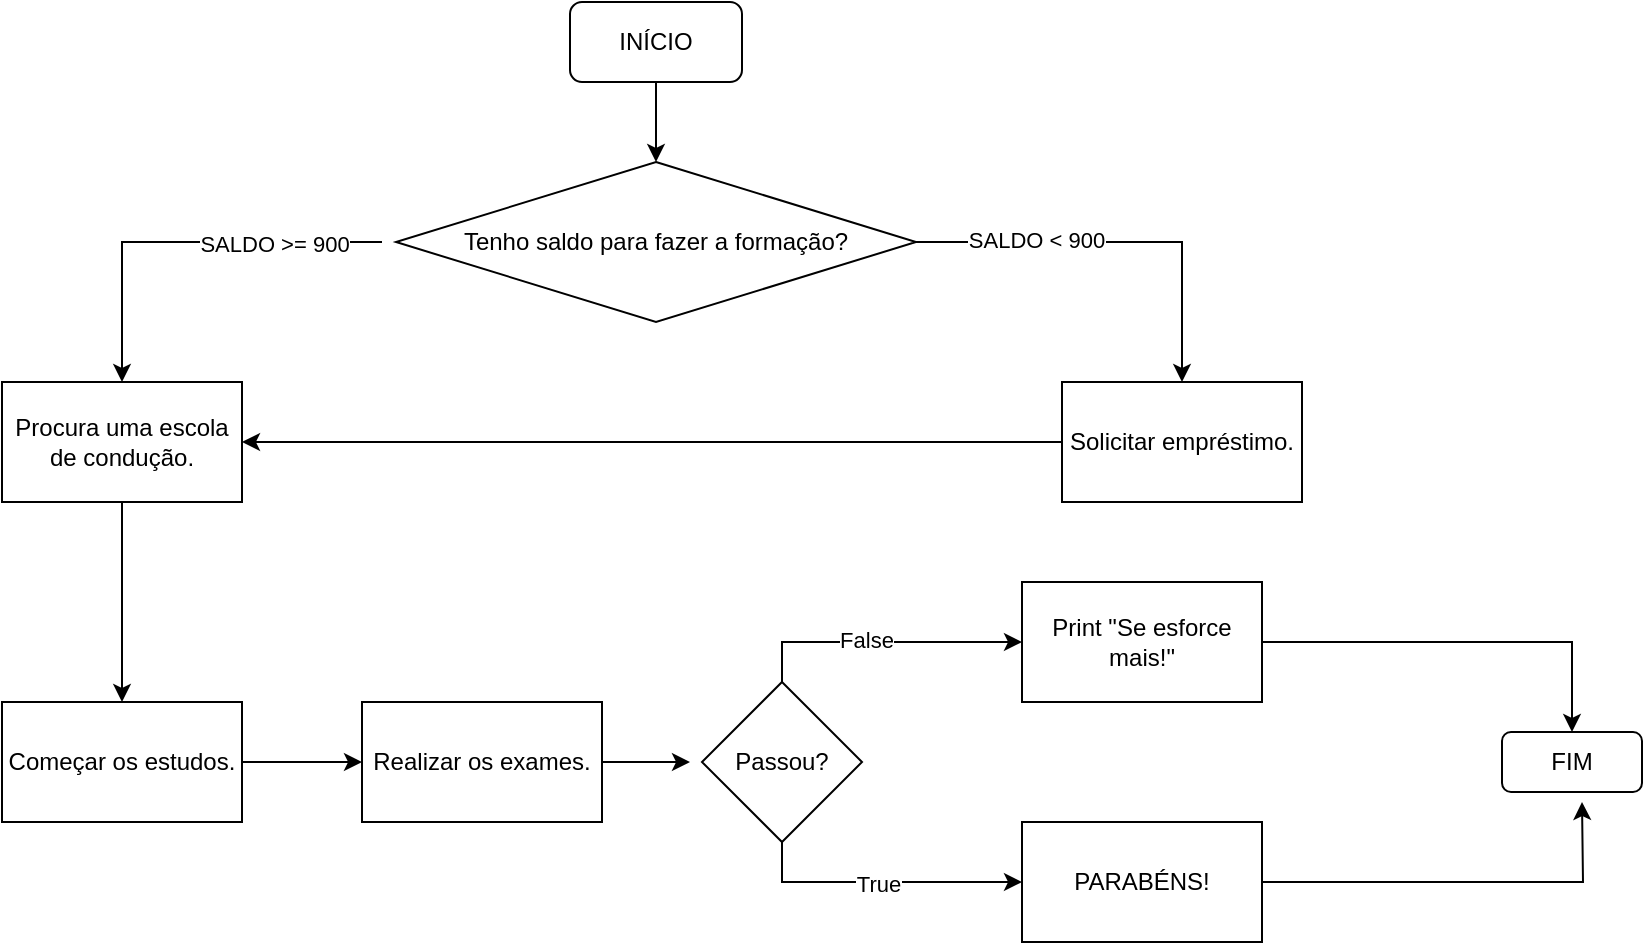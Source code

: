 <mxfile version="24.6.3" type="device" pages="2">
  <diagram name="Página-1" id="I3CLivbpcBwlx8p8rUmH">
    <mxGraphModel dx="880" dy="506" grid="1" gridSize="10" guides="1" tooltips="1" connect="1" arrows="1" fold="1" page="1" pageScale="1" pageWidth="827" pageHeight="1169" math="0" shadow="0">
      <root>
        <mxCell id="0" />
        <mxCell id="1" parent="0" />
        <mxCell id="h4cOqLWfRs5D95jNDOQz-2" style="edgeStyle=orthogonalEdgeStyle;rounded=0;orthogonalLoop=1;jettySize=auto;html=1;" edge="1" parent="1" source="h4cOqLWfRs5D95jNDOQz-1">
          <mxGeometry relative="1" as="geometry">
            <mxPoint x="397" y="80" as="targetPoint" />
          </mxGeometry>
        </mxCell>
        <mxCell id="h4cOqLWfRs5D95jNDOQz-1" value="INÍCIO" style="rounded=1;whiteSpace=wrap;html=1;" vertex="1" parent="1">
          <mxGeometry x="354" width="86" height="40" as="geometry" />
        </mxCell>
        <mxCell id="h4cOqLWfRs5D95jNDOQz-8" style="edgeStyle=orthogonalEdgeStyle;rounded=0;orthogonalLoop=1;jettySize=auto;html=1;" edge="1" parent="1">
          <mxGeometry relative="1" as="geometry">
            <mxPoint x="130" y="190" as="targetPoint" />
            <mxPoint x="260" y="120" as="sourcePoint" />
            <Array as="points">
              <mxPoint x="130" y="120" />
            </Array>
          </mxGeometry>
        </mxCell>
        <mxCell id="h4cOqLWfRs5D95jNDOQz-12" value="SALDO &amp;gt;= 900" style="edgeLabel;html=1;align=center;verticalAlign=middle;resizable=0;points=[];" vertex="1" connectable="0" parent="h4cOqLWfRs5D95jNDOQz-8">
          <mxGeometry x="-0.456" y="1" relative="1" as="geometry">
            <mxPoint as="offset" />
          </mxGeometry>
        </mxCell>
        <mxCell id="h4cOqLWfRs5D95jNDOQz-10" style="edgeStyle=orthogonalEdgeStyle;rounded=0;orthogonalLoop=1;jettySize=auto;html=1;" edge="1" parent="1" source="h4cOqLWfRs5D95jNDOQz-4" target="h4cOqLWfRs5D95jNDOQz-11">
          <mxGeometry relative="1" as="geometry">
            <mxPoint x="600" y="210" as="targetPoint" />
            <Array as="points">
              <mxPoint x="660" y="120" />
            </Array>
          </mxGeometry>
        </mxCell>
        <mxCell id="h4cOqLWfRs5D95jNDOQz-13" value="SALDO &amp;lt; 900" style="edgeLabel;html=1;align=center;verticalAlign=middle;resizable=0;points=[];" vertex="1" connectable="0" parent="h4cOqLWfRs5D95jNDOQz-10">
          <mxGeometry x="-0.413" y="1" relative="1" as="geometry">
            <mxPoint as="offset" />
          </mxGeometry>
        </mxCell>
        <mxCell id="h4cOqLWfRs5D95jNDOQz-4" value="Tenho saldo para fazer a formação?" style="rhombus;whiteSpace=wrap;html=1;" vertex="1" parent="1">
          <mxGeometry x="267" y="80" width="260" height="80" as="geometry" />
        </mxCell>
        <mxCell id="h4cOqLWfRs5D95jNDOQz-19" style="edgeStyle=orthogonalEdgeStyle;rounded=0;orthogonalLoop=1;jettySize=auto;html=1;" edge="1" parent="1" source="h4cOqLWfRs5D95jNDOQz-9" target="h4cOqLWfRs5D95jNDOQz-14">
          <mxGeometry relative="1" as="geometry" />
        </mxCell>
        <mxCell id="h4cOqLWfRs5D95jNDOQz-9" value="Procura uma escola de condução." style="rounded=0;whiteSpace=wrap;html=1;" vertex="1" parent="1">
          <mxGeometry x="70" y="190" width="120" height="60" as="geometry" />
        </mxCell>
        <mxCell id="h4cOqLWfRs5D95jNDOQz-17" style="edgeStyle=orthogonalEdgeStyle;rounded=0;orthogonalLoop=1;jettySize=auto;html=1;entryX=1;entryY=0.5;entryDx=0;entryDy=0;" edge="1" parent="1" source="h4cOqLWfRs5D95jNDOQz-11" target="h4cOqLWfRs5D95jNDOQz-9">
          <mxGeometry relative="1" as="geometry" />
        </mxCell>
        <mxCell id="h4cOqLWfRs5D95jNDOQz-11" value="Solicitar empréstimo." style="rounded=0;whiteSpace=wrap;html=1;" vertex="1" parent="1">
          <mxGeometry x="600" y="190" width="120" height="60" as="geometry" />
        </mxCell>
        <mxCell id="h4cOqLWfRs5D95jNDOQz-20" style="edgeStyle=orthogonalEdgeStyle;rounded=0;orthogonalLoop=1;jettySize=auto;html=1;" edge="1" parent="1" source="h4cOqLWfRs5D95jNDOQz-14" target="h4cOqLWfRs5D95jNDOQz-21">
          <mxGeometry relative="1" as="geometry">
            <mxPoint x="270" y="380" as="targetPoint" />
          </mxGeometry>
        </mxCell>
        <mxCell id="h4cOqLWfRs5D95jNDOQz-14" value="Começar os estudos." style="rounded=0;whiteSpace=wrap;html=1;" vertex="1" parent="1">
          <mxGeometry x="70" y="350" width="120" height="60" as="geometry" />
        </mxCell>
        <mxCell id="h4cOqLWfRs5D95jNDOQz-22" style="edgeStyle=orthogonalEdgeStyle;rounded=0;orthogonalLoop=1;jettySize=auto;html=1;" edge="1" parent="1" source="h4cOqLWfRs5D95jNDOQz-21">
          <mxGeometry relative="1" as="geometry">
            <mxPoint x="414" y="380" as="targetPoint" />
          </mxGeometry>
        </mxCell>
        <mxCell id="h4cOqLWfRs5D95jNDOQz-21" value="Realizar os exames." style="rounded=0;whiteSpace=wrap;html=1;" vertex="1" parent="1">
          <mxGeometry x="250" y="350" width="120" height="60" as="geometry" />
        </mxCell>
        <mxCell id="h4cOqLWfRs5D95jNDOQz-25" style="edgeStyle=orthogonalEdgeStyle;rounded=0;orthogonalLoop=1;jettySize=auto;html=1;exitX=0.5;exitY=0;exitDx=0;exitDy=0;" edge="1" parent="1" source="h4cOqLWfRs5D95jNDOQz-24" target="h4cOqLWfRs5D95jNDOQz-26">
          <mxGeometry relative="1" as="geometry">
            <mxPoint x="630" y="290" as="targetPoint" />
            <Array as="points">
              <mxPoint x="460" y="320" />
            </Array>
          </mxGeometry>
        </mxCell>
        <mxCell id="h4cOqLWfRs5D95jNDOQz-27" value="False" style="edgeLabel;html=1;align=center;verticalAlign=middle;resizable=0;points=[];" vertex="1" connectable="0" parent="h4cOqLWfRs5D95jNDOQz-25">
          <mxGeometry x="-0.114" y="1" relative="1" as="geometry">
            <mxPoint as="offset" />
          </mxGeometry>
        </mxCell>
        <mxCell id="h4cOqLWfRs5D95jNDOQz-28" style="edgeStyle=orthogonalEdgeStyle;rounded=0;orthogonalLoop=1;jettySize=auto;html=1;" edge="1" parent="1" source="h4cOqLWfRs5D95jNDOQz-24" target="h4cOqLWfRs5D95jNDOQz-29">
          <mxGeometry relative="1" as="geometry">
            <mxPoint x="600" y="451" as="targetPoint" />
            <Array as="points">
              <mxPoint x="460" y="440" />
              <mxPoint x="601" y="440" />
            </Array>
          </mxGeometry>
        </mxCell>
        <mxCell id="h4cOqLWfRs5D95jNDOQz-30" value="True" style="edgeLabel;html=1;align=center;verticalAlign=middle;resizable=0;points=[];" vertex="1" connectable="0" parent="h4cOqLWfRs5D95jNDOQz-28">
          <mxGeometry x="-0.029" y="-1" relative="1" as="geometry">
            <mxPoint as="offset" />
          </mxGeometry>
        </mxCell>
        <mxCell id="h4cOqLWfRs5D95jNDOQz-24" value="Passou?" style="rhombus;whiteSpace=wrap;html=1;" vertex="1" parent="1">
          <mxGeometry x="420" y="340" width="80" height="80" as="geometry" />
        </mxCell>
        <mxCell id="h4cOqLWfRs5D95jNDOQz-36" style="edgeStyle=orthogonalEdgeStyle;rounded=0;orthogonalLoop=1;jettySize=auto;html=1;entryX=0.5;entryY=0;entryDx=0;entryDy=0;" edge="1" parent="1" source="h4cOqLWfRs5D95jNDOQz-26" target="h4cOqLWfRs5D95jNDOQz-32">
          <mxGeometry relative="1" as="geometry" />
        </mxCell>
        <mxCell id="h4cOqLWfRs5D95jNDOQz-26" value="Print &quot;Se esforce mais!&quot;" style="rounded=0;whiteSpace=wrap;html=1;" vertex="1" parent="1">
          <mxGeometry x="580" y="290" width="120" height="60" as="geometry" />
        </mxCell>
        <mxCell id="h4cOqLWfRs5D95jNDOQz-37" style="edgeStyle=orthogonalEdgeStyle;rounded=0;orthogonalLoop=1;jettySize=auto;html=1;" edge="1" parent="1" source="h4cOqLWfRs5D95jNDOQz-29">
          <mxGeometry relative="1" as="geometry">
            <mxPoint x="860" y="400" as="targetPoint" />
          </mxGeometry>
        </mxCell>
        <mxCell id="h4cOqLWfRs5D95jNDOQz-29" value="PARABÉNS!" style="rounded=0;whiteSpace=wrap;html=1;" vertex="1" parent="1">
          <mxGeometry x="580" y="410" width="120" height="60" as="geometry" />
        </mxCell>
        <mxCell id="h4cOqLWfRs5D95jNDOQz-32" value="FIM" style="rounded=1;whiteSpace=wrap;html=1;" vertex="1" parent="1">
          <mxGeometry x="820" y="365" width="70" height="30" as="geometry" />
        </mxCell>
      </root>
    </mxGraphModel>
  </diagram>
  <diagram id="R3QOLJu5DMkeIaQs7Q2s" name="Página-2">
    <mxGraphModel dx="733" dy="422" grid="1" gridSize="10" guides="1" tooltips="1" connect="1" arrows="1" fold="1" page="1" pageScale="1" pageWidth="827" pageHeight="1169" math="0" shadow="0">
      <root>
        <mxCell id="0" />
        <mxCell id="1" parent="0" />
        <mxCell id="_tywXUkaUAYZo52_i_bX-2" style="edgeStyle=orthogonalEdgeStyle;rounded=0;orthogonalLoop=1;jettySize=auto;html=1;" edge="1" parent="1" source="_tywXUkaUAYZo52_i_bX-1">
          <mxGeometry relative="1" as="geometry">
            <mxPoint x="414" y="90" as="targetPoint" />
          </mxGeometry>
        </mxCell>
        <mxCell id="_tywXUkaUAYZo52_i_bX-1" value="INÍCIO" style="rounded=1;whiteSpace=wrap;html=1;" vertex="1" parent="1">
          <mxGeometry x="371" width="86" height="30" as="geometry" />
        </mxCell>
        <mxCell id="_tywXUkaUAYZo52_i_bX-6" style="edgeStyle=orthogonalEdgeStyle;rounded=0;orthogonalLoop=1;jettySize=auto;html=1;" edge="1" parent="1" source="_tywXUkaUAYZo52_i_bX-5" target="_tywXUkaUAYZo52_i_bX-7">
          <mxGeometry relative="1" as="geometry">
            <mxPoint x="140" y="200" as="targetPoint" />
          </mxGeometry>
        </mxCell>
        <mxCell id="fRCC1oFCYJZd2tuKGRjM-1" value="ºC &amp;gt;= 20ºC" style="edgeLabel;html=1;align=center;verticalAlign=middle;resizable=0;points=[];" vertex="1" connectable="0" parent="_tywXUkaUAYZo52_i_bX-6">
          <mxGeometry x="-0.474" y="1" relative="1" as="geometry">
            <mxPoint as="offset" />
          </mxGeometry>
        </mxCell>
        <mxCell id="_tywXUkaUAYZo52_i_bX-10" style="edgeStyle=orthogonalEdgeStyle;rounded=0;orthogonalLoop=1;jettySize=auto;html=1;" edge="1" parent="1" source="_tywXUkaUAYZo52_i_bX-5" target="_tywXUkaUAYZo52_i_bX-9">
          <mxGeometry relative="1" as="geometry" />
        </mxCell>
        <mxCell id="fRCC1oFCYJZd2tuKGRjM-2" value="ºC &amp;lt; 20ºC e ºC &amp;gt;= 14ºC" style="edgeLabel;html=1;align=center;verticalAlign=middle;resizable=0;points=[];" vertex="1" connectable="0" parent="_tywXUkaUAYZo52_i_bX-10">
          <mxGeometry x="-0.125" relative="1" as="geometry">
            <mxPoint as="offset" />
          </mxGeometry>
        </mxCell>
        <mxCell id="_tywXUkaUAYZo52_i_bX-11" style="edgeStyle=orthogonalEdgeStyle;rounded=0;orthogonalLoop=1;jettySize=auto;html=1;exitX=1;exitY=0.5;exitDx=0;exitDy=0;" edge="1" parent="1" source="_tywXUkaUAYZo52_i_bX-5" target="_tywXUkaUAYZo52_i_bX-12">
          <mxGeometry relative="1" as="geometry">
            <mxPoint x="690" y="240" as="targetPoint" />
          </mxGeometry>
        </mxCell>
        <mxCell id="fRCC1oFCYJZd2tuKGRjM-3" value="ºC &amp;lt; 14ºC" style="edgeLabel;html=1;align=center;verticalAlign=middle;resizable=0;points=[];" vertex="1" connectable="0" parent="_tywXUkaUAYZo52_i_bX-11">
          <mxGeometry x="-0.37" y="2" relative="1" as="geometry">
            <mxPoint as="offset" />
          </mxGeometry>
        </mxCell>
        <mxCell id="_tywXUkaUAYZo52_i_bX-5" value="Qual tipo de roupa devo escolher?" style="rhombus;whiteSpace=wrap;html=1;" vertex="1" parent="1">
          <mxGeometry x="284" y="90" width="260" height="80" as="geometry" />
        </mxCell>
        <mxCell id="fRCC1oFCYJZd2tuKGRjM-8" style="edgeStyle=orthogonalEdgeStyle;rounded=0;orthogonalLoop=1;jettySize=auto;html=1;entryX=0.5;entryY=0;entryDx=0;entryDy=0;" edge="1" parent="1" source="_tywXUkaUAYZo52_i_bX-7" target="fRCC1oFCYJZd2tuKGRjM-4">
          <mxGeometry relative="1" as="geometry">
            <Array as="points">
              <mxPoint x="130" y="390" />
              <mxPoint x="414" y="390" />
            </Array>
          </mxGeometry>
        </mxCell>
        <mxCell id="_tywXUkaUAYZo52_i_bX-7" value="Camiseta e short." style="rounded=0;whiteSpace=wrap;html=1;" vertex="1" parent="1">
          <mxGeometry x="70" y="250" width="120" height="60" as="geometry" />
        </mxCell>
        <mxCell id="fRCC1oFCYJZd2tuKGRjM-5" style="edgeStyle=orthogonalEdgeStyle;rounded=0;orthogonalLoop=1;jettySize=auto;html=1;entryX=0.5;entryY=0;entryDx=0;entryDy=0;" edge="1" parent="1" source="_tywXUkaUAYZo52_i_bX-9" target="fRCC1oFCYJZd2tuKGRjM-4">
          <mxGeometry relative="1" as="geometry" />
        </mxCell>
        <mxCell id="_tywXUkaUAYZo52_i_bX-9" value="Camisa manga comprida e calça." style="rounded=0;whiteSpace=wrap;html=1;" vertex="1" parent="1">
          <mxGeometry x="354" y="250" width="120" height="60" as="geometry" />
        </mxCell>
        <mxCell id="fRCC1oFCYJZd2tuKGRjM-9" style="edgeStyle=orthogonalEdgeStyle;rounded=0;orthogonalLoop=1;jettySize=auto;html=1;entryX=0.5;entryY=0;entryDx=0;entryDy=0;" edge="1" parent="1" source="_tywXUkaUAYZo52_i_bX-12" target="fRCC1oFCYJZd2tuKGRjM-4">
          <mxGeometry relative="1" as="geometry">
            <Array as="points">
              <mxPoint x="690" y="390" />
              <mxPoint x="414" y="390" />
            </Array>
          </mxGeometry>
        </mxCell>
        <mxCell id="_tywXUkaUAYZo52_i_bX-12" value="Camisa com casaco e calça." style="rounded=0;whiteSpace=wrap;html=1;" vertex="1" parent="1">
          <mxGeometry x="630" y="250" width="120" height="60" as="geometry" />
        </mxCell>
        <mxCell id="fRCC1oFCYJZd2tuKGRjM-10" style="edgeStyle=orthogonalEdgeStyle;rounded=0;orthogonalLoop=1;jettySize=auto;html=1;" edge="1" parent="1" source="fRCC1oFCYJZd2tuKGRjM-4" target="fRCC1oFCYJZd2tuKGRjM-11">
          <mxGeometry relative="1" as="geometry">
            <mxPoint x="220" y="590" as="targetPoint" />
          </mxGeometry>
        </mxCell>
        <mxCell id="fRCC1oFCYJZd2tuKGRjM-16" value="&lt;span style=&quot;font-size: 12px; text-wrap: wrap; background-color: rgb(251, 251, 251);&quot;&gt;Camiseta e short.&lt;/span&gt;" style="edgeLabel;html=1;align=center;verticalAlign=middle;resizable=0;points=[];" vertex="1" connectable="0" parent="fRCC1oFCYJZd2tuKGRjM-10">
          <mxGeometry x="-0.427" y="3" relative="1" as="geometry">
            <mxPoint as="offset" />
          </mxGeometry>
        </mxCell>
        <mxCell id="fRCC1oFCYJZd2tuKGRjM-12" style="edgeStyle=orthogonalEdgeStyle;rounded=0;orthogonalLoop=1;jettySize=auto;html=1;" edge="1" parent="1" source="fRCC1oFCYJZd2tuKGRjM-4" target="fRCC1oFCYJZd2tuKGRjM-13">
          <mxGeometry relative="1" as="geometry">
            <mxPoint x="414" y="610" as="targetPoint" />
          </mxGeometry>
        </mxCell>
        <mxCell id="fRCC1oFCYJZd2tuKGRjM-17" value="&lt;span style=&quot;font-size: 12px; text-wrap: wrap; background-color: rgb(251, 251, 251);&quot;&gt;Camisa manga comprida e calça.&lt;/span&gt;" style="edgeLabel;html=1;align=center;verticalAlign=middle;resizable=0;points=[];" vertex="1" connectable="0" parent="fRCC1oFCYJZd2tuKGRjM-12">
          <mxGeometry x="-0.017" y="-2" relative="1" as="geometry">
            <mxPoint as="offset" />
          </mxGeometry>
        </mxCell>
        <mxCell id="fRCC1oFCYJZd2tuKGRjM-14" style="edgeStyle=orthogonalEdgeStyle;rounded=0;orthogonalLoop=1;jettySize=auto;html=1;" edge="1" parent="1" source="fRCC1oFCYJZd2tuKGRjM-4" target="fRCC1oFCYJZd2tuKGRjM-15">
          <mxGeometry relative="1" as="geometry">
            <mxPoint x="690" y="610" as="targetPoint" />
          </mxGeometry>
        </mxCell>
        <mxCell id="fRCC1oFCYJZd2tuKGRjM-18" value="&lt;span style=&quot;font-size: 12px; text-wrap: wrap; background-color: rgb(251, 251, 251);&quot;&gt;Camisa com casaco e calça.&lt;/span&gt;" style="edgeLabel;html=1;align=center;verticalAlign=middle;resizable=0;points=[];" vertex="1" connectable="0" parent="fRCC1oFCYJZd2tuKGRjM-14">
          <mxGeometry x="0.575" y="2" relative="1" as="geometry">
            <mxPoint as="offset" />
          </mxGeometry>
        </mxCell>
        <mxCell id="fRCC1oFCYJZd2tuKGRjM-4" value="Para onde devo ir?" style="rhombus;whiteSpace=wrap;html=1;" vertex="1" parent="1">
          <mxGeometry x="314" y="450" width="200" height="80" as="geometry" />
        </mxCell>
        <mxCell id="fRCC1oFCYJZd2tuKGRjM-20" style="edgeStyle=orthogonalEdgeStyle;rounded=0;orthogonalLoop=1;jettySize=auto;html=1;entryX=0.5;entryY=0;entryDx=0;entryDy=0;" edge="1" parent="1" source="fRCC1oFCYJZd2tuKGRjM-11" target="fRCC1oFCYJZd2tuKGRjM-19">
          <mxGeometry relative="1" as="geometry">
            <Array as="points">
              <mxPoint x="130" y="710" />
              <mxPoint x="414" y="710" />
            </Array>
          </mxGeometry>
        </mxCell>
        <mxCell id="fRCC1oFCYJZd2tuKGRjM-11" value="PRAIA" style="rounded=0;whiteSpace=wrap;html=1;" vertex="1" parent="1">
          <mxGeometry x="90" y="620" width="80" height="30" as="geometry" />
        </mxCell>
        <mxCell id="fRCC1oFCYJZd2tuKGRjM-21" style="edgeStyle=orthogonalEdgeStyle;rounded=0;orthogonalLoop=1;jettySize=auto;html=1;entryX=0.5;entryY=0;entryDx=0;entryDy=0;" edge="1" parent="1" source="fRCC1oFCYJZd2tuKGRjM-13" target="fRCC1oFCYJZd2tuKGRjM-19">
          <mxGeometry relative="1" as="geometry" />
        </mxCell>
        <mxCell id="fRCC1oFCYJZd2tuKGRjM-13" value="SHOPPING" style="rounded=0;whiteSpace=wrap;html=1;" vertex="1" parent="1">
          <mxGeometry x="371" y="617.5" width="86" height="35" as="geometry" />
        </mxCell>
        <mxCell id="fRCC1oFCYJZd2tuKGRjM-23" style="edgeStyle=orthogonalEdgeStyle;rounded=0;orthogonalLoop=1;jettySize=auto;html=1;entryX=0.5;entryY=0;entryDx=0;entryDy=0;" edge="1" parent="1" source="fRCC1oFCYJZd2tuKGRjM-15" target="fRCC1oFCYJZd2tuKGRjM-19">
          <mxGeometry relative="1" as="geometry">
            <Array as="points">
              <mxPoint x="690" y="710" />
              <mxPoint x="414" y="710" />
            </Array>
          </mxGeometry>
        </mxCell>
        <mxCell id="fRCC1oFCYJZd2tuKGRjM-15" value="Ficar em casa." style="rounded=0;whiteSpace=wrap;html=1;" vertex="1" parent="1">
          <mxGeometry x="645" y="617.5" width="90" height="35" as="geometry" />
        </mxCell>
        <mxCell id="fRCC1oFCYJZd2tuKGRjM-19" value="FIM" style="rounded=1;whiteSpace=wrap;html=1;" vertex="1" parent="1">
          <mxGeometry x="371" y="790" width="86" height="30" as="geometry" />
        </mxCell>
      </root>
    </mxGraphModel>
  </diagram>
</mxfile>
